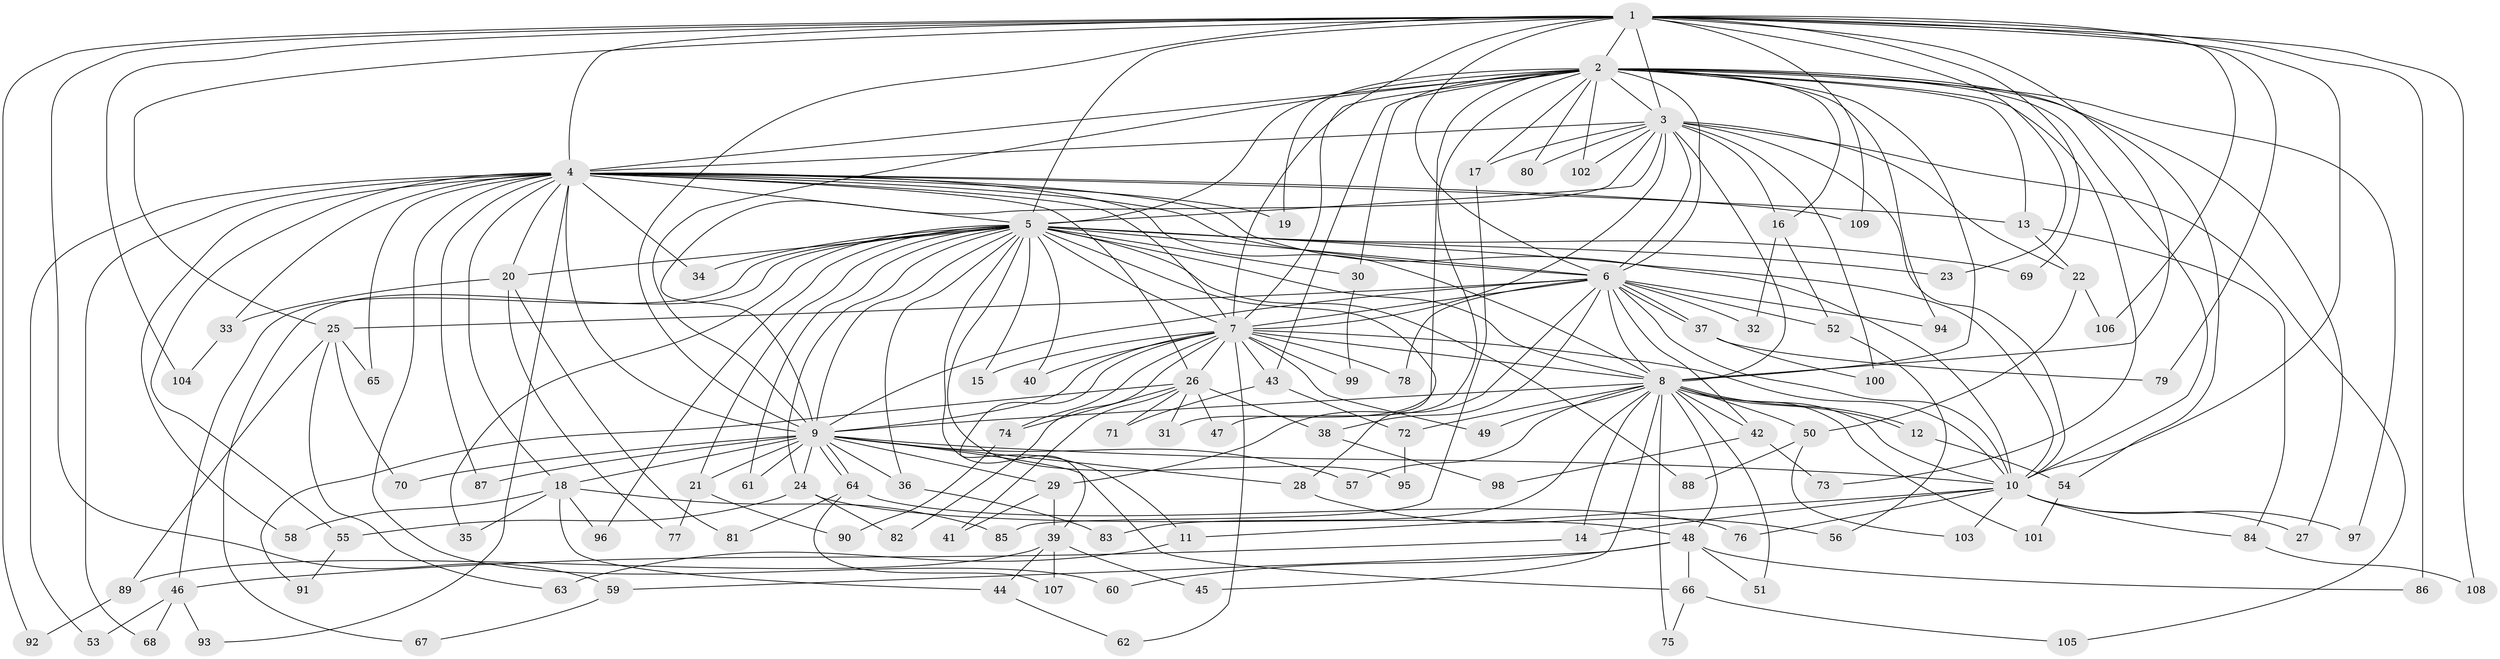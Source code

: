 // Generated by graph-tools (version 1.1) at 2025/49/03/09/25 03:49:38]
// undirected, 109 vertices, 243 edges
graph export_dot {
graph [start="1"]
  node [color=gray90,style=filled];
  1;
  2;
  3;
  4;
  5;
  6;
  7;
  8;
  9;
  10;
  11;
  12;
  13;
  14;
  15;
  16;
  17;
  18;
  19;
  20;
  21;
  22;
  23;
  24;
  25;
  26;
  27;
  28;
  29;
  30;
  31;
  32;
  33;
  34;
  35;
  36;
  37;
  38;
  39;
  40;
  41;
  42;
  43;
  44;
  45;
  46;
  47;
  48;
  49;
  50;
  51;
  52;
  53;
  54;
  55;
  56;
  57;
  58;
  59;
  60;
  61;
  62;
  63;
  64;
  65;
  66;
  67;
  68;
  69;
  70;
  71;
  72;
  73;
  74;
  75;
  76;
  77;
  78;
  79;
  80;
  81;
  82;
  83;
  84;
  85;
  86;
  87;
  88;
  89;
  90;
  91;
  92;
  93;
  94;
  95;
  96;
  97;
  98;
  99;
  100;
  101;
  102;
  103;
  104;
  105;
  106;
  107;
  108;
  109;
  1 -- 2;
  1 -- 3;
  1 -- 4;
  1 -- 5;
  1 -- 6;
  1 -- 7;
  1 -- 8;
  1 -- 9;
  1 -- 10;
  1 -- 23;
  1 -- 25;
  1 -- 59;
  1 -- 69;
  1 -- 79;
  1 -- 86;
  1 -- 92;
  1 -- 104;
  1 -- 106;
  1 -- 108;
  1 -- 109;
  2 -- 3;
  2 -- 4;
  2 -- 5;
  2 -- 6;
  2 -- 7;
  2 -- 8;
  2 -- 9;
  2 -- 10;
  2 -- 13;
  2 -- 16;
  2 -- 17;
  2 -- 19;
  2 -- 27;
  2 -- 30;
  2 -- 31;
  2 -- 43;
  2 -- 47;
  2 -- 54;
  2 -- 73;
  2 -- 80;
  2 -- 94;
  2 -- 97;
  2 -- 102;
  3 -- 4;
  3 -- 5;
  3 -- 6;
  3 -- 7;
  3 -- 8;
  3 -- 9;
  3 -- 10;
  3 -- 16;
  3 -- 17;
  3 -- 22;
  3 -- 80;
  3 -- 100;
  3 -- 102;
  3 -- 105;
  4 -- 5;
  4 -- 6;
  4 -- 7;
  4 -- 8;
  4 -- 9;
  4 -- 10;
  4 -- 13;
  4 -- 18;
  4 -- 19;
  4 -- 20;
  4 -- 26;
  4 -- 33;
  4 -- 34;
  4 -- 53;
  4 -- 55;
  4 -- 58;
  4 -- 60;
  4 -- 65;
  4 -- 68;
  4 -- 87;
  4 -- 93;
  4 -- 109;
  5 -- 6;
  5 -- 7;
  5 -- 8;
  5 -- 9;
  5 -- 10;
  5 -- 15;
  5 -- 20;
  5 -- 21;
  5 -- 23;
  5 -- 24;
  5 -- 28;
  5 -- 30;
  5 -- 34;
  5 -- 35;
  5 -- 36;
  5 -- 39;
  5 -- 40;
  5 -- 46;
  5 -- 61;
  5 -- 67;
  5 -- 69;
  5 -- 88;
  5 -- 95;
  5 -- 96;
  6 -- 7;
  6 -- 8;
  6 -- 9;
  6 -- 10;
  6 -- 25;
  6 -- 29;
  6 -- 32;
  6 -- 37;
  6 -- 37;
  6 -- 38;
  6 -- 42;
  6 -- 52;
  6 -- 78;
  6 -- 94;
  7 -- 8;
  7 -- 9;
  7 -- 10;
  7 -- 11;
  7 -- 15;
  7 -- 26;
  7 -- 40;
  7 -- 43;
  7 -- 49;
  7 -- 62;
  7 -- 74;
  7 -- 78;
  7 -- 82;
  7 -- 99;
  8 -- 9;
  8 -- 10;
  8 -- 12;
  8 -- 12;
  8 -- 14;
  8 -- 42;
  8 -- 45;
  8 -- 48;
  8 -- 49;
  8 -- 50;
  8 -- 51;
  8 -- 57;
  8 -- 72;
  8 -- 75;
  8 -- 83;
  8 -- 101;
  9 -- 10;
  9 -- 18;
  9 -- 21;
  9 -- 24;
  9 -- 28;
  9 -- 29;
  9 -- 36;
  9 -- 57;
  9 -- 61;
  9 -- 64;
  9 -- 64;
  9 -- 66;
  9 -- 70;
  9 -- 87;
  10 -- 11;
  10 -- 14;
  10 -- 27;
  10 -- 76;
  10 -- 84;
  10 -- 97;
  10 -- 103;
  11 -- 63;
  12 -- 54;
  13 -- 22;
  13 -- 84;
  14 -- 46;
  16 -- 32;
  16 -- 52;
  17 -- 85;
  18 -- 35;
  18 -- 44;
  18 -- 58;
  18 -- 85;
  18 -- 96;
  20 -- 33;
  20 -- 77;
  20 -- 81;
  21 -- 77;
  21 -- 90;
  22 -- 50;
  22 -- 106;
  24 -- 48;
  24 -- 55;
  24 -- 82;
  25 -- 63;
  25 -- 65;
  25 -- 70;
  25 -- 89;
  26 -- 31;
  26 -- 38;
  26 -- 41;
  26 -- 47;
  26 -- 71;
  26 -- 74;
  26 -- 91;
  28 -- 56;
  29 -- 39;
  29 -- 41;
  30 -- 99;
  33 -- 104;
  36 -- 83;
  37 -- 79;
  37 -- 100;
  38 -- 98;
  39 -- 44;
  39 -- 45;
  39 -- 89;
  39 -- 107;
  42 -- 73;
  42 -- 98;
  43 -- 71;
  43 -- 72;
  44 -- 62;
  46 -- 53;
  46 -- 68;
  46 -- 93;
  48 -- 51;
  48 -- 59;
  48 -- 60;
  48 -- 66;
  48 -- 86;
  50 -- 88;
  50 -- 103;
  52 -- 56;
  54 -- 101;
  55 -- 91;
  59 -- 67;
  64 -- 76;
  64 -- 81;
  64 -- 107;
  66 -- 75;
  66 -- 105;
  72 -- 95;
  74 -- 90;
  84 -- 108;
  89 -- 92;
}
